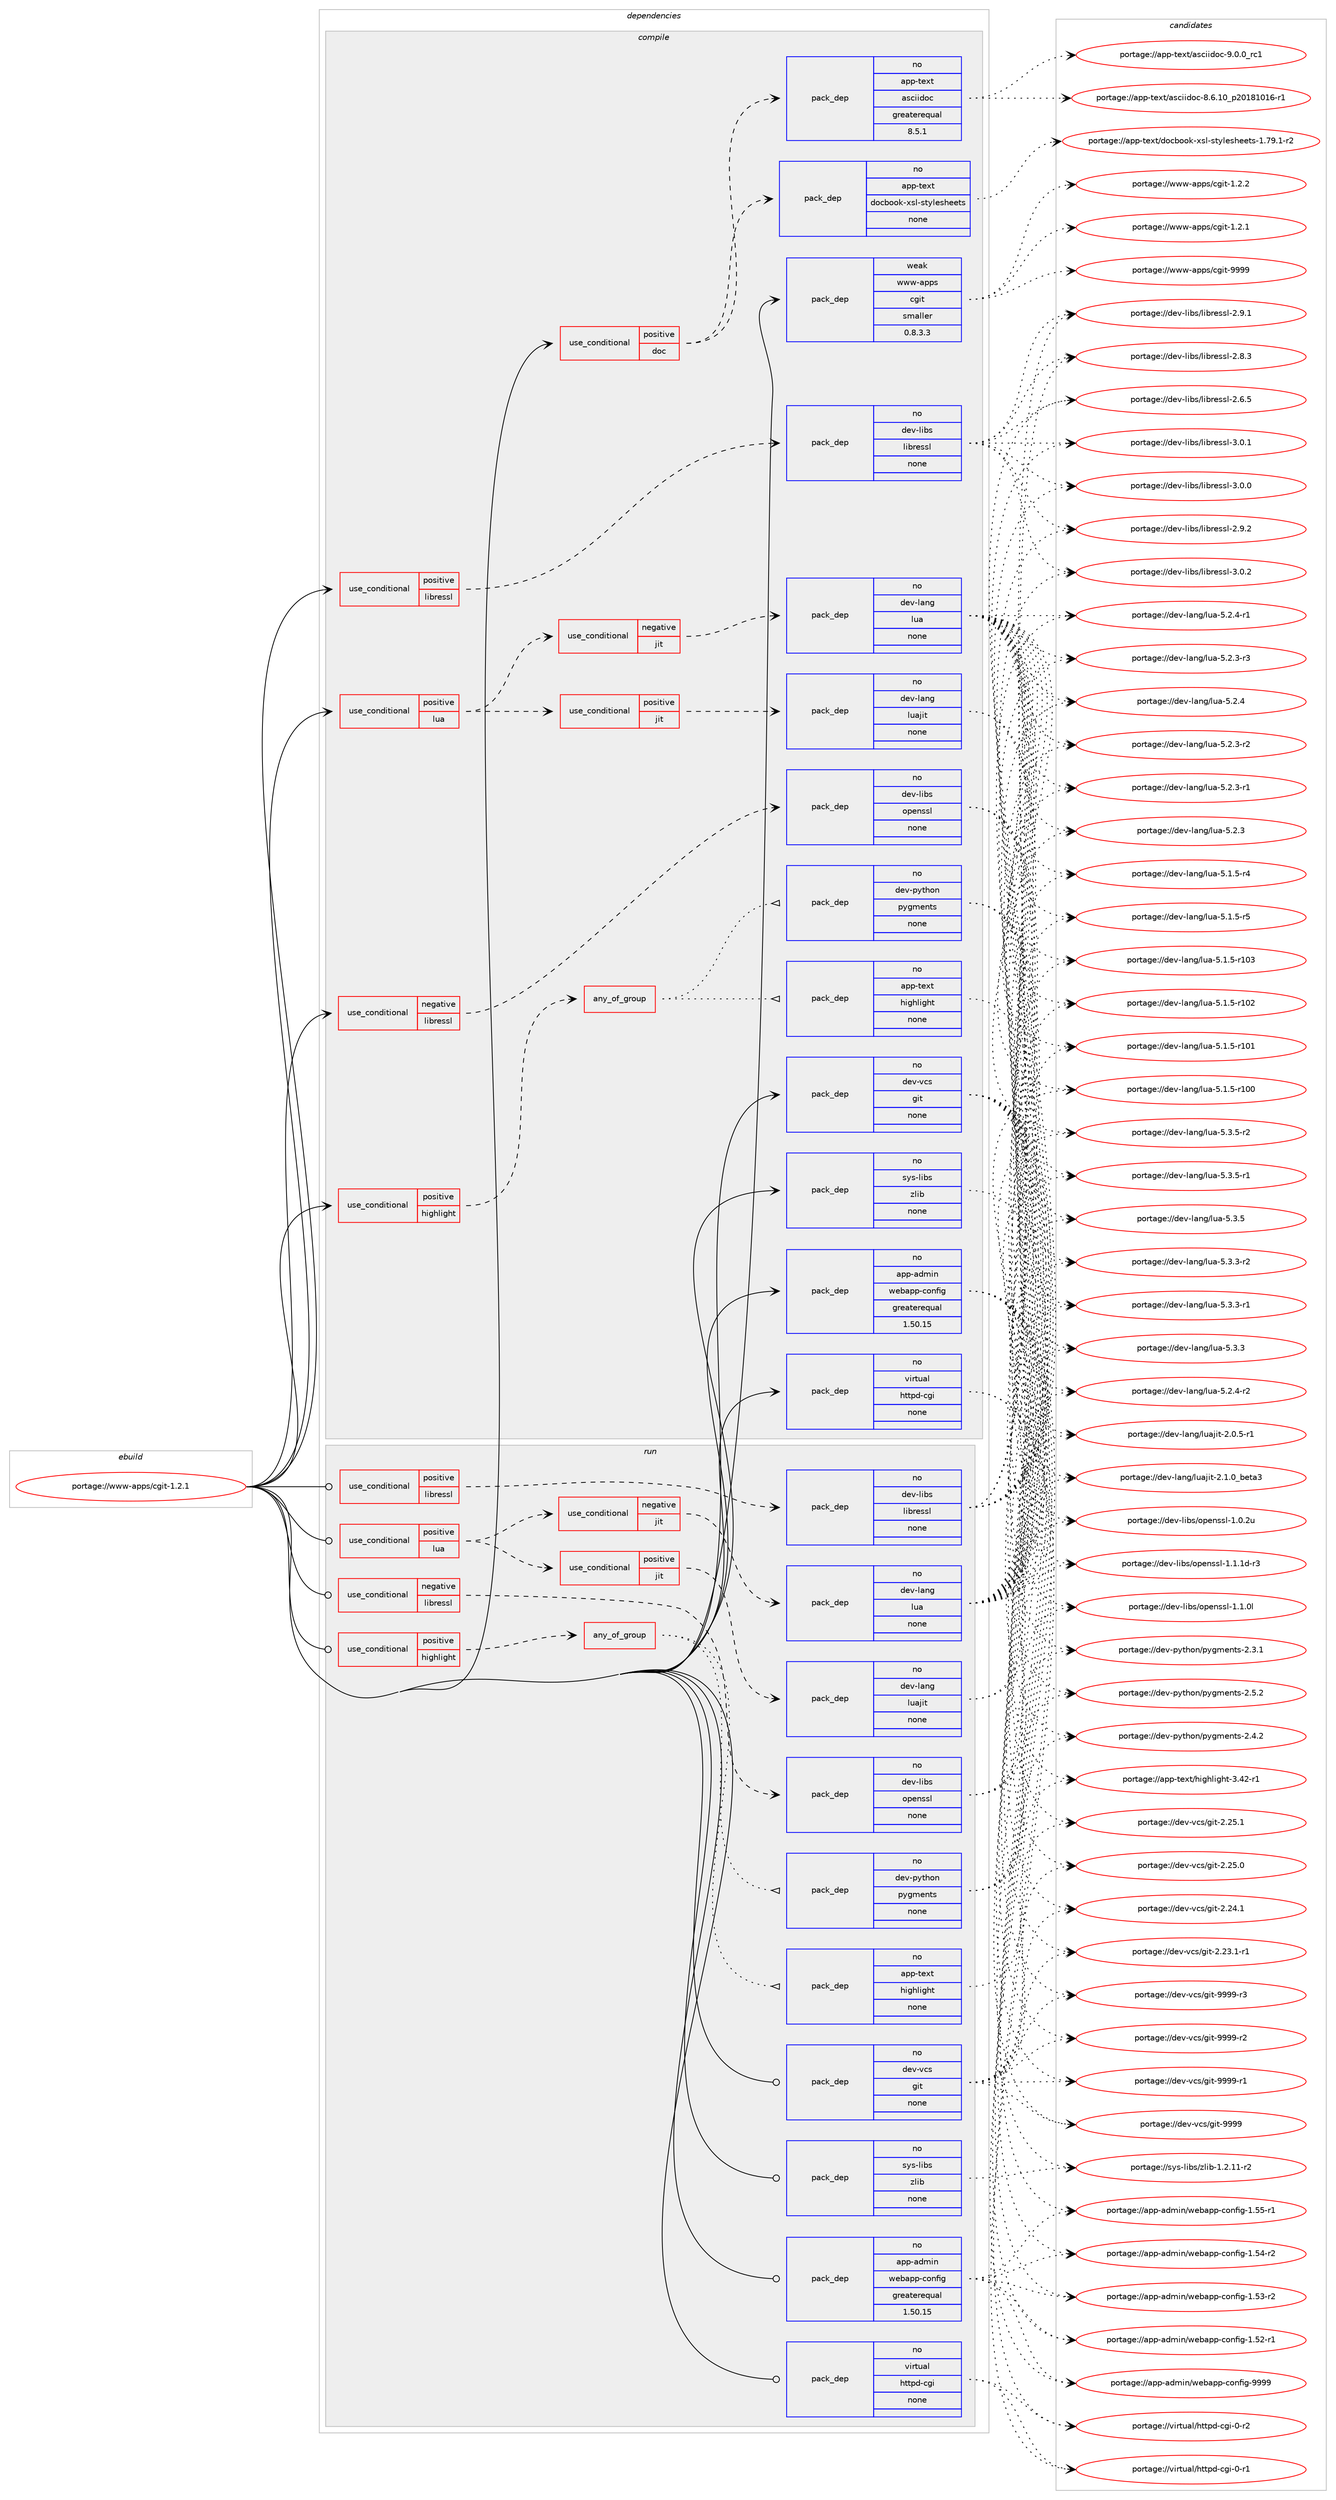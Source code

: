 digraph prolog {

# *************
# Graph options
# *************

newrank=true;
concentrate=true;
compound=true;
graph [rankdir=LR,fontname=Helvetica,fontsize=10,ranksep=1.5];#, ranksep=2.5, nodesep=0.2];
edge  [arrowhead=vee];
node  [fontname=Helvetica,fontsize=10];

# **********
# The ebuild
# **********

subgraph cluster_leftcol {
color=gray;
rank=same;
label=<<i>ebuild</i>>;
id [label="portage://www-apps/cgit-1.2.1", color=red, width=4, href="../www-apps/cgit-1.2.1.svg"];
}

# ****************
# The dependencies
# ****************

subgraph cluster_midcol {
color=gray;
label=<<i>dependencies</i>>;
subgraph cluster_compile {
fillcolor="#eeeeee";
style=filled;
label=<<i>compile</i>>;
subgraph cond4238 {
dependency25315 [label=<<TABLE BORDER="0" CELLBORDER="1" CELLSPACING="0" CELLPADDING="4"><TR><TD ROWSPAN="3" CELLPADDING="10">use_conditional</TD></TR><TR><TD>negative</TD></TR><TR><TD>libressl</TD></TR></TABLE>>, shape=none, color=red];
subgraph pack20600 {
dependency25316 [label=<<TABLE BORDER="0" CELLBORDER="1" CELLSPACING="0" CELLPADDING="4" WIDTH="220"><TR><TD ROWSPAN="6" CELLPADDING="30">pack_dep</TD></TR><TR><TD WIDTH="110">no</TD></TR><TR><TD>dev-libs</TD></TR><TR><TD>openssl</TD></TR><TR><TD>none</TD></TR><TR><TD></TD></TR></TABLE>>, shape=none, color=blue];
}
dependency25315:e -> dependency25316:w [weight=20,style="dashed",arrowhead="vee"];
}
id:e -> dependency25315:w [weight=20,style="solid",arrowhead="vee"];
subgraph cond4239 {
dependency25317 [label=<<TABLE BORDER="0" CELLBORDER="1" CELLSPACING="0" CELLPADDING="4"><TR><TD ROWSPAN="3" CELLPADDING="10">use_conditional</TD></TR><TR><TD>positive</TD></TR><TR><TD>doc</TD></TR></TABLE>>, shape=none, color=red];
subgraph pack20601 {
dependency25318 [label=<<TABLE BORDER="0" CELLBORDER="1" CELLSPACING="0" CELLPADDING="4" WIDTH="220"><TR><TD ROWSPAN="6" CELLPADDING="30">pack_dep</TD></TR><TR><TD WIDTH="110">no</TD></TR><TR><TD>app-text</TD></TR><TR><TD>docbook-xsl-stylesheets</TD></TR><TR><TD>none</TD></TR><TR><TD></TD></TR></TABLE>>, shape=none, color=blue];
}
dependency25317:e -> dependency25318:w [weight=20,style="dashed",arrowhead="vee"];
subgraph pack20602 {
dependency25319 [label=<<TABLE BORDER="0" CELLBORDER="1" CELLSPACING="0" CELLPADDING="4" WIDTH="220"><TR><TD ROWSPAN="6" CELLPADDING="30">pack_dep</TD></TR><TR><TD WIDTH="110">no</TD></TR><TR><TD>app-text</TD></TR><TR><TD>asciidoc</TD></TR><TR><TD>greaterequal</TD></TR><TR><TD>8.5.1</TD></TR></TABLE>>, shape=none, color=blue];
}
dependency25317:e -> dependency25319:w [weight=20,style="dashed",arrowhead="vee"];
}
id:e -> dependency25317:w [weight=20,style="solid",arrowhead="vee"];
subgraph cond4240 {
dependency25320 [label=<<TABLE BORDER="0" CELLBORDER="1" CELLSPACING="0" CELLPADDING="4"><TR><TD ROWSPAN="3" CELLPADDING="10">use_conditional</TD></TR><TR><TD>positive</TD></TR><TR><TD>highlight</TD></TR></TABLE>>, shape=none, color=red];
subgraph any460 {
dependency25321 [label=<<TABLE BORDER="0" CELLBORDER="1" CELLSPACING="0" CELLPADDING="4"><TR><TD CELLPADDING="10">any_of_group</TD></TR></TABLE>>, shape=none, color=red];subgraph pack20603 {
dependency25322 [label=<<TABLE BORDER="0" CELLBORDER="1" CELLSPACING="0" CELLPADDING="4" WIDTH="220"><TR><TD ROWSPAN="6" CELLPADDING="30">pack_dep</TD></TR><TR><TD WIDTH="110">no</TD></TR><TR><TD>dev-python</TD></TR><TR><TD>pygments</TD></TR><TR><TD>none</TD></TR><TR><TD></TD></TR></TABLE>>, shape=none, color=blue];
}
dependency25321:e -> dependency25322:w [weight=20,style="dotted",arrowhead="oinv"];
subgraph pack20604 {
dependency25323 [label=<<TABLE BORDER="0" CELLBORDER="1" CELLSPACING="0" CELLPADDING="4" WIDTH="220"><TR><TD ROWSPAN="6" CELLPADDING="30">pack_dep</TD></TR><TR><TD WIDTH="110">no</TD></TR><TR><TD>app-text</TD></TR><TR><TD>highlight</TD></TR><TR><TD>none</TD></TR><TR><TD></TD></TR></TABLE>>, shape=none, color=blue];
}
dependency25321:e -> dependency25323:w [weight=20,style="dotted",arrowhead="oinv"];
}
dependency25320:e -> dependency25321:w [weight=20,style="dashed",arrowhead="vee"];
}
id:e -> dependency25320:w [weight=20,style="solid",arrowhead="vee"];
subgraph cond4241 {
dependency25324 [label=<<TABLE BORDER="0" CELLBORDER="1" CELLSPACING="0" CELLPADDING="4"><TR><TD ROWSPAN="3" CELLPADDING="10">use_conditional</TD></TR><TR><TD>positive</TD></TR><TR><TD>libressl</TD></TR></TABLE>>, shape=none, color=red];
subgraph pack20605 {
dependency25325 [label=<<TABLE BORDER="0" CELLBORDER="1" CELLSPACING="0" CELLPADDING="4" WIDTH="220"><TR><TD ROWSPAN="6" CELLPADDING="30">pack_dep</TD></TR><TR><TD WIDTH="110">no</TD></TR><TR><TD>dev-libs</TD></TR><TR><TD>libressl</TD></TR><TR><TD>none</TD></TR><TR><TD></TD></TR></TABLE>>, shape=none, color=blue];
}
dependency25324:e -> dependency25325:w [weight=20,style="dashed",arrowhead="vee"];
}
id:e -> dependency25324:w [weight=20,style="solid",arrowhead="vee"];
subgraph cond4242 {
dependency25326 [label=<<TABLE BORDER="0" CELLBORDER="1" CELLSPACING="0" CELLPADDING="4"><TR><TD ROWSPAN="3" CELLPADDING="10">use_conditional</TD></TR><TR><TD>positive</TD></TR><TR><TD>lua</TD></TR></TABLE>>, shape=none, color=red];
subgraph cond4243 {
dependency25327 [label=<<TABLE BORDER="0" CELLBORDER="1" CELLSPACING="0" CELLPADDING="4"><TR><TD ROWSPAN="3" CELLPADDING="10">use_conditional</TD></TR><TR><TD>positive</TD></TR><TR><TD>jit</TD></TR></TABLE>>, shape=none, color=red];
subgraph pack20606 {
dependency25328 [label=<<TABLE BORDER="0" CELLBORDER="1" CELLSPACING="0" CELLPADDING="4" WIDTH="220"><TR><TD ROWSPAN="6" CELLPADDING="30">pack_dep</TD></TR><TR><TD WIDTH="110">no</TD></TR><TR><TD>dev-lang</TD></TR><TR><TD>luajit</TD></TR><TR><TD>none</TD></TR><TR><TD></TD></TR></TABLE>>, shape=none, color=blue];
}
dependency25327:e -> dependency25328:w [weight=20,style="dashed",arrowhead="vee"];
}
dependency25326:e -> dependency25327:w [weight=20,style="dashed",arrowhead="vee"];
subgraph cond4244 {
dependency25329 [label=<<TABLE BORDER="0" CELLBORDER="1" CELLSPACING="0" CELLPADDING="4"><TR><TD ROWSPAN="3" CELLPADDING="10">use_conditional</TD></TR><TR><TD>negative</TD></TR><TR><TD>jit</TD></TR></TABLE>>, shape=none, color=red];
subgraph pack20607 {
dependency25330 [label=<<TABLE BORDER="0" CELLBORDER="1" CELLSPACING="0" CELLPADDING="4" WIDTH="220"><TR><TD ROWSPAN="6" CELLPADDING="30">pack_dep</TD></TR><TR><TD WIDTH="110">no</TD></TR><TR><TD>dev-lang</TD></TR><TR><TD>lua</TD></TR><TR><TD>none</TD></TR><TR><TD></TD></TR></TABLE>>, shape=none, color=blue];
}
dependency25329:e -> dependency25330:w [weight=20,style="dashed",arrowhead="vee"];
}
dependency25326:e -> dependency25329:w [weight=20,style="dashed",arrowhead="vee"];
}
id:e -> dependency25326:w [weight=20,style="solid",arrowhead="vee"];
subgraph pack20608 {
dependency25331 [label=<<TABLE BORDER="0" CELLBORDER="1" CELLSPACING="0" CELLPADDING="4" WIDTH="220"><TR><TD ROWSPAN="6" CELLPADDING="30">pack_dep</TD></TR><TR><TD WIDTH="110">no</TD></TR><TR><TD>app-admin</TD></TR><TR><TD>webapp-config</TD></TR><TR><TD>greaterequal</TD></TR><TR><TD>1.50.15</TD></TR></TABLE>>, shape=none, color=blue];
}
id:e -> dependency25331:w [weight=20,style="solid",arrowhead="vee"];
subgraph pack20609 {
dependency25332 [label=<<TABLE BORDER="0" CELLBORDER="1" CELLSPACING="0" CELLPADDING="4" WIDTH="220"><TR><TD ROWSPAN="6" CELLPADDING="30">pack_dep</TD></TR><TR><TD WIDTH="110">no</TD></TR><TR><TD>dev-vcs</TD></TR><TR><TD>git</TD></TR><TR><TD>none</TD></TR><TR><TD></TD></TR></TABLE>>, shape=none, color=blue];
}
id:e -> dependency25332:w [weight=20,style="solid",arrowhead="vee"];
subgraph pack20610 {
dependency25333 [label=<<TABLE BORDER="0" CELLBORDER="1" CELLSPACING="0" CELLPADDING="4" WIDTH="220"><TR><TD ROWSPAN="6" CELLPADDING="30">pack_dep</TD></TR><TR><TD WIDTH="110">no</TD></TR><TR><TD>sys-libs</TD></TR><TR><TD>zlib</TD></TR><TR><TD>none</TD></TR><TR><TD></TD></TR></TABLE>>, shape=none, color=blue];
}
id:e -> dependency25333:w [weight=20,style="solid",arrowhead="vee"];
subgraph pack20611 {
dependency25334 [label=<<TABLE BORDER="0" CELLBORDER="1" CELLSPACING="0" CELLPADDING="4" WIDTH="220"><TR><TD ROWSPAN="6" CELLPADDING="30">pack_dep</TD></TR><TR><TD WIDTH="110">no</TD></TR><TR><TD>virtual</TD></TR><TR><TD>httpd-cgi</TD></TR><TR><TD>none</TD></TR><TR><TD></TD></TR></TABLE>>, shape=none, color=blue];
}
id:e -> dependency25334:w [weight=20,style="solid",arrowhead="vee"];
subgraph pack20612 {
dependency25335 [label=<<TABLE BORDER="0" CELLBORDER="1" CELLSPACING="0" CELLPADDING="4" WIDTH="220"><TR><TD ROWSPAN="6" CELLPADDING="30">pack_dep</TD></TR><TR><TD WIDTH="110">weak</TD></TR><TR><TD>www-apps</TD></TR><TR><TD>cgit</TD></TR><TR><TD>smaller</TD></TR><TR><TD>0.8.3.3</TD></TR></TABLE>>, shape=none, color=blue];
}
id:e -> dependency25335:w [weight=20,style="solid",arrowhead="vee"];
}
subgraph cluster_compileandrun {
fillcolor="#eeeeee";
style=filled;
label=<<i>compile and run</i>>;
}
subgraph cluster_run {
fillcolor="#eeeeee";
style=filled;
label=<<i>run</i>>;
subgraph cond4245 {
dependency25336 [label=<<TABLE BORDER="0" CELLBORDER="1" CELLSPACING="0" CELLPADDING="4"><TR><TD ROWSPAN="3" CELLPADDING="10">use_conditional</TD></TR><TR><TD>negative</TD></TR><TR><TD>libressl</TD></TR></TABLE>>, shape=none, color=red];
subgraph pack20613 {
dependency25337 [label=<<TABLE BORDER="0" CELLBORDER="1" CELLSPACING="0" CELLPADDING="4" WIDTH="220"><TR><TD ROWSPAN="6" CELLPADDING="30">pack_dep</TD></TR><TR><TD WIDTH="110">no</TD></TR><TR><TD>dev-libs</TD></TR><TR><TD>openssl</TD></TR><TR><TD>none</TD></TR><TR><TD></TD></TR></TABLE>>, shape=none, color=blue];
}
dependency25336:e -> dependency25337:w [weight=20,style="dashed",arrowhead="vee"];
}
id:e -> dependency25336:w [weight=20,style="solid",arrowhead="odot"];
subgraph cond4246 {
dependency25338 [label=<<TABLE BORDER="0" CELLBORDER="1" CELLSPACING="0" CELLPADDING="4"><TR><TD ROWSPAN="3" CELLPADDING="10">use_conditional</TD></TR><TR><TD>positive</TD></TR><TR><TD>highlight</TD></TR></TABLE>>, shape=none, color=red];
subgraph any461 {
dependency25339 [label=<<TABLE BORDER="0" CELLBORDER="1" CELLSPACING="0" CELLPADDING="4"><TR><TD CELLPADDING="10">any_of_group</TD></TR></TABLE>>, shape=none, color=red];subgraph pack20614 {
dependency25340 [label=<<TABLE BORDER="0" CELLBORDER="1" CELLSPACING="0" CELLPADDING="4" WIDTH="220"><TR><TD ROWSPAN="6" CELLPADDING="30">pack_dep</TD></TR><TR><TD WIDTH="110">no</TD></TR><TR><TD>dev-python</TD></TR><TR><TD>pygments</TD></TR><TR><TD>none</TD></TR><TR><TD></TD></TR></TABLE>>, shape=none, color=blue];
}
dependency25339:e -> dependency25340:w [weight=20,style="dotted",arrowhead="oinv"];
subgraph pack20615 {
dependency25341 [label=<<TABLE BORDER="0" CELLBORDER="1" CELLSPACING="0" CELLPADDING="4" WIDTH="220"><TR><TD ROWSPAN="6" CELLPADDING="30">pack_dep</TD></TR><TR><TD WIDTH="110">no</TD></TR><TR><TD>app-text</TD></TR><TR><TD>highlight</TD></TR><TR><TD>none</TD></TR><TR><TD></TD></TR></TABLE>>, shape=none, color=blue];
}
dependency25339:e -> dependency25341:w [weight=20,style="dotted",arrowhead="oinv"];
}
dependency25338:e -> dependency25339:w [weight=20,style="dashed",arrowhead="vee"];
}
id:e -> dependency25338:w [weight=20,style="solid",arrowhead="odot"];
subgraph cond4247 {
dependency25342 [label=<<TABLE BORDER="0" CELLBORDER="1" CELLSPACING="0" CELLPADDING="4"><TR><TD ROWSPAN="3" CELLPADDING="10">use_conditional</TD></TR><TR><TD>positive</TD></TR><TR><TD>libressl</TD></TR></TABLE>>, shape=none, color=red];
subgraph pack20616 {
dependency25343 [label=<<TABLE BORDER="0" CELLBORDER="1" CELLSPACING="0" CELLPADDING="4" WIDTH="220"><TR><TD ROWSPAN="6" CELLPADDING="30">pack_dep</TD></TR><TR><TD WIDTH="110">no</TD></TR><TR><TD>dev-libs</TD></TR><TR><TD>libressl</TD></TR><TR><TD>none</TD></TR><TR><TD></TD></TR></TABLE>>, shape=none, color=blue];
}
dependency25342:e -> dependency25343:w [weight=20,style="dashed",arrowhead="vee"];
}
id:e -> dependency25342:w [weight=20,style="solid",arrowhead="odot"];
subgraph cond4248 {
dependency25344 [label=<<TABLE BORDER="0" CELLBORDER="1" CELLSPACING="0" CELLPADDING="4"><TR><TD ROWSPAN="3" CELLPADDING="10">use_conditional</TD></TR><TR><TD>positive</TD></TR><TR><TD>lua</TD></TR></TABLE>>, shape=none, color=red];
subgraph cond4249 {
dependency25345 [label=<<TABLE BORDER="0" CELLBORDER="1" CELLSPACING="0" CELLPADDING="4"><TR><TD ROWSPAN="3" CELLPADDING="10">use_conditional</TD></TR><TR><TD>positive</TD></TR><TR><TD>jit</TD></TR></TABLE>>, shape=none, color=red];
subgraph pack20617 {
dependency25346 [label=<<TABLE BORDER="0" CELLBORDER="1" CELLSPACING="0" CELLPADDING="4" WIDTH="220"><TR><TD ROWSPAN="6" CELLPADDING="30">pack_dep</TD></TR><TR><TD WIDTH="110">no</TD></TR><TR><TD>dev-lang</TD></TR><TR><TD>luajit</TD></TR><TR><TD>none</TD></TR><TR><TD></TD></TR></TABLE>>, shape=none, color=blue];
}
dependency25345:e -> dependency25346:w [weight=20,style="dashed",arrowhead="vee"];
}
dependency25344:e -> dependency25345:w [weight=20,style="dashed",arrowhead="vee"];
subgraph cond4250 {
dependency25347 [label=<<TABLE BORDER="0" CELLBORDER="1" CELLSPACING="0" CELLPADDING="4"><TR><TD ROWSPAN="3" CELLPADDING="10">use_conditional</TD></TR><TR><TD>negative</TD></TR><TR><TD>jit</TD></TR></TABLE>>, shape=none, color=red];
subgraph pack20618 {
dependency25348 [label=<<TABLE BORDER="0" CELLBORDER="1" CELLSPACING="0" CELLPADDING="4" WIDTH="220"><TR><TD ROWSPAN="6" CELLPADDING="30">pack_dep</TD></TR><TR><TD WIDTH="110">no</TD></TR><TR><TD>dev-lang</TD></TR><TR><TD>lua</TD></TR><TR><TD>none</TD></TR><TR><TD></TD></TR></TABLE>>, shape=none, color=blue];
}
dependency25347:e -> dependency25348:w [weight=20,style="dashed",arrowhead="vee"];
}
dependency25344:e -> dependency25347:w [weight=20,style="dashed",arrowhead="vee"];
}
id:e -> dependency25344:w [weight=20,style="solid",arrowhead="odot"];
subgraph pack20619 {
dependency25349 [label=<<TABLE BORDER="0" CELLBORDER="1" CELLSPACING="0" CELLPADDING="4" WIDTH="220"><TR><TD ROWSPAN="6" CELLPADDING="30">pack_dep</TD></TR><TR><TD WIDTH="110">no</TD></TR><TR><TD>app-admin</TD></TR><TR><TD>webapp-config</TD></TR><TR><TD>greaterequal</TD></TR><TR><TD>1.50.15</TD></TR></TABLE>>, shape=none, color=blue];
}
id:e -> dependency25349:w [weight=20,style="solid",arrowhead="odot"];
subgraph pack20620 {
dependency25350 [label=<<TABLE BORDER="0" CELLBORDER="1" CELLSPACING="0" CELLPADDING="4" WIDTH="220"><TR><TD ROWSPAN="6" CELLPADDING="30">pack_dep</TD></TR><TR><TD WIDTH="110">no</TD></TR><TR><TD>dev-vcs</TD></TR><TR><TD>git</TD></TR><TR><TD>none</TD></TR><TR><TD></TD></TR></TABLE>>, shape=none, color=blue];
}
id:e -> dependency25350:w [weight=20,style="solid",arrowhead="odot"];
subgraph pack20621 {
dependency25351 [label=<<TABLE BORDER="0" CELLBORDER="1" CELLSPACING="0" CELLPADDING="4" WIDTH="220"><TR><TD ROWSPAN="6" CELLPADDING="30">pack_dep</TD></TR><TR><TD WIDTH="110">no</TD></TR><TR><TD>sys-libs</TD></TR><TR><TD>zlib</TD></TR><TR><TD>none</TD></TR><TR><TD></TD></TR></TABLE>>, shape=none, color=blue];
}
id:e -> dependency25351:w [weight=20,style="solid",arrowhead="odot"];
subgraph pack20622 {
dependency25352 [label=<<TABLE BORDER="0" CELLBORDER="1" CELLSPACING="0" CELLPADDING="4" WIDTH="220"><TR><TD ROWSPAN="6" CELLPADDING="30">pack_dep</TD></TR><TR><TD WIDTH="110">no</TD></TR><TR><TD>virtual</TD></TR><TR><TD>httpd-cgi</TD></TR><TR><TD>none</TD></TR><TR><TD></TD></TR></TABLE>>, shape=none, color=blue];
}
id:e -> dependency25352:w [weight=20,style="solid",arrowhead="odot"];
}
}

# **************
# The candidates
# **************

subgraph cluster_choices {
rank=same;
color=gray;
label=<<i>candidates</i>>;

subgraph choice20600 {
color=black;
nodesep=1;
choice1001011184510810598115471111121011101151151084549464946491004511451 [label="portage://dev-libs/openssl-1.1.1d-r3", color=red, width=4,href="../dev-libs/openssl-1.1.1d-r3.svg"];
choice100101118451081059811547111112101110115115108454946494648108 [label="portage://dev-libs/openssl-1.1.0l", color=red, width=4,href="../dev-libs/openssl-1.1.0l.svg"];
choice100101118451081059811547111112101110115115108454946484650117 [label="portage://dev-libs/openssl-1.0.2u", color=red, width=4,href="../dev-libs/openssl-1.0.2u.svg"];
dependency25316:e -> choice1001011184510810598115471111121011101151151084549464946491004511451:w [style=dotted,weight="100"];
dependency25316:e -> choice100101118451081059811547111112101110115115108454946494648108:w [style=dotted,weight="100"];
dependency25316:e -> choice100101118451081059811547111112101110115115108454946484650117:w [style=dotted,weight="100"];
}
subgraph choice20601 {
color=black;
nodesep=1;
choice97112112451161011201164710011199981111111074512011510845115116121108101115104101101116115454946555746494511450 [label="portage://app-text/docbook-xsl-stylesheets-1.79.1-r2", color=red, width=4,href="../app-text/docbook-xsl-stylesheets-1.79.1-r2.svg"];
dependency25318:e -> choice97112112451161011201164710011199981111111074512011510845115116121108101115104101101116115454946555746494511450:w [style=dotted,weight="100"];
}
subgraph choice20602 {
color=black;
nodesep=1;
choice971121124511610112011647971159910510510011199455746484648951149949 [label="portage://app-text/asciidoc-9.0.0_rc1", color=red, width=4,href="../app-text/asciidoc-9.0.0_rc1.svg"];
choice971121124511610112011647971159910510510011199455646544649489511250484956494849544511449 [label="portage://app-text/asciidoc-8.6.10_p20181016-r1", color=red, width=4,href="../app-text/asciidoc-8.6.10_p20181016-r1.svg"];
dependency25319:e -> choice971121124511610112011647971159910510510011199455746484648951149949:w [style=dotted,weight="100"];
dependency25319:e -> choice971121124511610112011647971159910510510011199455646544649489511250484956494849544511449:w [style=dotted,weight="100"];
}
subgraph choice20603 {
color=black;
nodesep=1;
choice1001011184511212111610411111047112121103109101110116115455046534650 [label="portage://dev-python/pygments-2.5.2", color=red, width=4,href="../dev-python/pygments-2.5.2.svg"];
choice1001011184511212111610411111047112121103109101110116115455046524650 [label="portage://dev-python/pygments-2.4.2", color=red, width=4,href="../dev-python/pygments-2.4.2.svg"];
choice1001011184511212111610411111047112121103109101110116115455046514649 [label="portage://dev-python/pygments-2.3.1", color=red, width=4,href="../dev-python/pygments-2.3.1.svg"];
dependency25322:e -> choice1001011184511212111610411111047112121103109101110116115455046534650:w [style=dotted,weight="100"];
dependency25322:e -> choice1001011184511212111610411111047112121103109101110116115455046524650:w [style=dotted,weight="100"];
dependency25322:e -> choice1001011184511212111610411111047112121103109101110116115455046514649:w [style=dotted,weight="100"];
}
subgraph choice20604 {
color=black;
nodesep=1;
choice97112112451161011201164710410510310410810510310411645514652504511449 [label="portage://app-text/highlight-3.42-r1", color=red, width=4,href="../app-text/highlight-3.42-r1.svg"];
dependency25323:e -> choice97112112451161011201164710410510310410810510310411645514652504511449:w [style=dotted,weight="100"];
}
subgraph choice20605 {
color=black;
nodesep=1;
choice10010111845108105981154710810598114101115115108455146484650 [label="portage://dev-libs/libressl-3.0.2", color=red, width=4,href="../dev-libs/libressl-3.0.2.svg"];
choice10010111845108105981154710810598114101115115108455146484649 [label="portage://dev-libs/libressl-3.0.1", color=red, width=4,href="../dev-libs/libressl-3.0.1.svg"];
choice10010111845108105981154710810598114101115115108455146484648 [label="portage://dev-libs/libressl-3.0.0", color=red, width=4,href="../dev-libs/libressl-3.0.0.svg"];
choice10010111845108105981154710810598114101115115108455046574650 [label="portage://dev-libs/libressl-2.9.2", color=red, width=4,href="../dev-libs/libressl-2.9.2.svg"];
choice10010111845108105981154710810598114101115115108455046574649 [label="portage://dev-libs/libressl-2.9.1", color=red, width=4,href="../dev-libs/libressl-2.9.1.svg"];
choice10010111845108105981154710810598114101115115108455046564651 [label="portage://dev-libs/libressl-2.8.3", color=red, width=4,href="../dev-libs/libressl-2.8.3.svg"];
choice10010111845108105981154710810598114101115115108455046544653 [label="portage://dev-libs/libressl-2.6.5", color=red, width=4,href="../dev-libs/libressl-2.6.5.svg"];
dependency25325:e -> choice10010111845108105981154710810598114101115115108455146484650:w [style=dotted,weight="100"];
dependency25325:e -> choice10010111845108105981154710810598114101115115108455146484649:w [style=dotted,weight="100"];
dependency25325:e -> choice10010111845108105981154710810598114101115115108455146484648:w [style=dotted,weight="100"];
dependency25325:e -> choice10010111845108105981154710810598114101115115108455046574650:w [style=dotted,weight="100"];
dependency25325:e -> choice10010111845108105981154710810598114101115115108455046574649:w [style=dotted,weight="100"];
dependency25325:e -> choice10010111845108105981154710810598114101115115108455046564651:w [style=dotted,weight="100"];
dependency25325:e -> choice10010111845108105981154710810598114101115115108455046544653:w [style=dotted,weight="100"];
}
subgraph choice20606 {
color=black;
nodesep=1;
choice1001011184510897110103471081179710610511645504649464895981011169751 [label="portage://dev-lang/luajit-2.1.0_beta3", color=red, width=4,href="../dev-lang/luajit-2.1.0_beta3.svg"];
choice100101118451089711010347108117971061051164550464846534511449 [label="portage://dev-lang/luajit-2.0.5-r1", color=red, width=4,href="../dev-lang/luajit-2.0.5-r1.svg"];
dependency25328:e -> choice1001011184510897110103471081179710610511645504649464895981011169751:w [style=dotted,weight="100"];
dependency25328:e -> choice100101118451089711010347108117971061051164550464846534511449:w [style=dotted,weight="100"];
}
subgraph choice20607 {
color=black;
nodesep=1;
choice100101118451089711010347108117974553465146534511450 [label="portage://dev-lang/lua-5.3.5-r2", color=red, width=4,href="../dev-lang/lua-5.3.5-r2.svg"];
choice100101118451089711010347108117974553465146534511449 [label="portage://dev-lang/lua-5.3.5-r1", color=red, width=4,href="../dev-lang/lua-5.3.5-r1.svg"];
choice10010111845108971101034710811797455346514653 [label="portage://dev-lang/lua-5.3.5", color=red, width=4,href="../dev-lang/lua-5.3.5.svg"];
choice100101118451089711010347108117974553465146514511450 [label="portage://dev-lang/lua-5.3.3-r2", color=red, width=4,href="../dev-lang/lua-5.3.3-r2.svg"];
choice100101118451089711010347108117974553465146514511449 [label="portage://dev-lang/lua-5.3.3-r1", color=red, width=4,href="../dev-lang/lua-5.3.3-r1.svg"];
choice10010111845108971101034710811797455346514651 [label="portage://dev-lang/lua-5.3.3", color=red, width=4,href="../dev-lang/lua-5.3.3.svg"];
choice100101118451089711010347108117974553465046524511450 [label="portage://dev-lang/lua-5.2.4-r2", color=red, width=4,href="../dev-lang/lua-5.2.4-r2.svg"];
choice100101118451089711010347108117974553465046524511449 [label="portage://dev-lang/lua-5.2.4-r1", color=red, width=4,href="../dev-lang/lua-5.2.4-r1.svg"];
choice10010111845108971101034710811797455346504652 [label="portage://dev-lang/lua-5.2.4", color=red, width=4,href="../dev-lang/lua-5.2.4.svg"];
choice100101118451089711010347108117974553465046514511451 [label="portage://dev-lang/lua-5.2.3-r3", color=red, width=4,href="../dev-lang/lua-5.2.3-r3.svg"];
choice100101118451089711010347108117974553465046514511450 [label="portage://dev-lang/lua-5.2.3-r2", color=red, width=4,href="../dev-lang/lua-5.2.3-r2.svg"];
choice100101118451089711010347108117974553465046514511449 [label="portage://dev-lang/lua-5.2.3-r1", color=red, width=4,href="../dev-lang/lua-5.2.3-r1.svg"];
choice10010111845108971101034710811797455346504651 [label="portage://dev-lang/lua-5.2.3", color=red, width=4,href="../dev-lang/lua-5.2.3.svg"];
choice100101118451089711010347108117974553464946534511453 [label="portage://dev-lang/lua-5.1.5-r5", color=red, width=4,href="../dev-lang/lua-5.1.5-r5.svg"];
choice100101118451089711010347108117974553464946534511452 [label="portage://dev-lang/lua-5.1.5-r4", color=red, width=4,href="../dev-lang/lua-5.1.5-r4.svg"];
choice1001011184510897110103471081179745534649465345114494851 [label="portage://dev-lang/lua-5.1.5-r103", color=red, width=4,href="../dev-lang/lua-5.1.5-r103.svg"];
choice1001011184510897110103471081179745534649465345114494850 [label="portage://dev-lang/lua-5.1.5-r102", color=red, width=4,href="../dev-lang/lua-5.1.5-r102.svg"];
choice1001011184510897110103471081179745534649465345114494849 [label="portage://dev-lang/lua-5.1.5-r101", color=red, width=4,href="../dev-lang/lua-5.1.5-r101.svg"];
choice1001011184510897110103471081179745534649465345114494848 [label="portage://dev-lang/lua-5.1.5-r100", color=red, width=4,href="../dev-lang/lua-5.1.5-r100.svg"];
dependency25330:e -> choice100101118451089711010347108117974553465146534511450:w [style=dotted,weight="100"];
dependency25330:e -> choice100101118451089711010347108117974553465146534511449:w [style=dotted,weight="100"];
dependency25330:e -> choice10010111845108971101034710811797455346514653:w [style=dotted,weight="100"];
dependency25330:e -> choice100101118451089711010347108117974553465146514511450:w [style=dotted,weight="100"];
dependency25330:e -> choice100101118451089711010347108117974553465146514511449:w [style=dotted,weight="100"];
dependency25330:e -> choice10010111845108971101034710811797455346514651:w [style=dotted,weight="100"];
dependency25330:e -> choice100101118451089711010347108117974553465046524511450:w [style=dotted,weight="100"];
dependency25330:e -> choice100101118451089711010347108117974553465046524511449:w [style=dotted,weight="100"];
dependency25330:e -> choice10010111845108971101034710811797455346504652:w [style=dotted,weight="100"];
dependency25330:e -> choice100101118451089711010347108117974553465046514511451:w [style=dotted,weight="100"];
dependency25330:e -> choice100101118451089711010347108117974553465046514511450:w [style=dotted,weight="100"];
dependency25330:e -> choice100101118451089711010347108117974553465046514511449:w [style=dotted,weight="100"];
dependency25330:e -> choice10010111845108971101034710811797455346504651:w [style=dotted,weight="100"];
dependency25330:e -> choice100101118451089711010347108117974553464946534511453:w [style=dotted,weight="100"];
dependency25330:e -> choice100101118451089711010347108117974553464946534511452:w [style=dotted,weight="100"];
dependency25330:e -> choice1001011184510897110103471081179745534649465345114494851:w [style=dotted,weight="100"];
dependency25330:e -> choice1001011184510897110103471081179745534649465345114494850:w [style=dotted,weight="100"];
dependency25330:e -> choice1001011184510897110103471081179745534649465345114494849:w [style=dotted,weight="100"];
dependency25330:e -> choice1001011184510897110103471081179745534649465345114494848:w [style=dotted,weight="100"];
}
subgraph choice20608 {
color=black;
nodesep=1;
choice97112112459710010910511047119101989711211245991111101021051034557575757 [label="portage://app-admin/webapp-config-9999", color=red, width=4,href="../app-admin/webapp-config-9999.svg"];
choice971121124597100109105110471191019897112112459911111010210510345494653534511449 [label="portage://app-admin/webapp-config-1.55-r1", color=red, width=4,href="../app-admin/webapp-config-1.55-r1.svg"];
choice971121124597100109105110471191019897112112459911111010210510345494653524511450 [label="portage://app-admin/webapp-config-1.54-r2", color=red, width=4,href="../app-admin/webapp-config-1.54-r2.svg"];
choice971121124597100109105110471191019897112112459911111010210510345494653514511450 [label="portage://app-admin/webapp-config-1.53-r2", color=red, width=4,href="../app-admin/webapp-config-1.53-r2.svg"];
choice971121124597100109105110471191019897112112459911111010210510345494653504511449 [label="portage://app-admin/webapp-config-1.52-r1", color=red, width=4,href="../app-admin/webapp-config-1.52-r1.svg"];
dependency25331:e -> choice97112112459710010910511047119101989711211245991111101021051034557575757:w [style=dotted,weight="100"];
dependency25331:e -> choice971121124597100109105110471191019897112112459911111010210510345494653534511449:w [style=dotted,weight="100"];
dependency25331:e -> choice971121124597100109105110471191019897112112459911111010210510345494653524511450:w [style=dotted,weight="100"];
dependency25331:e -> choice971121124597100109105110471191019897112112459911111010210510345494653514511450:w [style=dotted,weight="100"];
dependency25331:e -> choice971121124597100109105110471191019897112112459911111010210510345494653504511449:w [style=dotted,weight="100"];
}
subgraph choice20609 {
color=black;
nodesep=1;
choice10010111845118991154710310511645575757574511451 [label="portage://dev-vcs/git-9999-r3", color=red, width=4,href="../dev-vcs/git-9999-r3.svg"];
choice10010111845118991154710310511645575757574511450 [label="portage://dev-vcs/git-9999-r2", color=red, width=4,href="../dev-vcs/git-9999-r2.svg"];
choice10010111845118991154710310511645575757574511449 [label="portage://dev-vcs/git-9999-r1", color=red, width=4,href="../dev-vcs/git-9999-r1.svg"];
choice1001011184511899115471031051164557575757 [label="portage://dev-vcs/git-9999", color=red, width=4,href="../dev-vcs/git-9999.svg"];
choice10010111845118991154710310511645504650534649 [label="portage://dev-vcs/git-2.25.1", color=red, width=4,href="../dev-vcs/git-2.25.1.svg"];
choice10010111845118991154710310511645504650534648 [label="portage://dev-vcs/git-2.25.0", color=red, width=4,href="../dev-vcs/git-2.25.0.svg"];
choice10010111845118991154710310511645504650524649 [label="portage://dev-vcs/git-2.24.1", color=red, width=4,href="../dev-vcs/git-2.24.1.svg"];
choice100101118451189911547103105116455046505146494511449 [label="portage://dev-vcs/git-2.23.1-r1", color=red, width=4,href="../dev-vcs/git-2.23.1-r1.svg"];
dependency25332:e -> choice10010111845118991154710310511645575757574511451:w [style=dotted,weight="100"];
dependency25332:e -> choice10010111845118991154710310511645575757574511450:w [style=dotted,weight="100"];
dependency25332:e -> choice10010111845118991154710310511645575757574511449:w [style=dotted,weight="100"];
dependency25332:e -> choice1001011184511899115471031051164557575757:w [style=dotted,weight="100"];
dependency25332:e -> choice10010111845118991154710310511645504650534649:w [style=dotted,weight="100"];
dependency25332:e -> choice10010111845118991154710310511645504650534648:w [style=dotted,weight="100"];
dependency25332:e -> choice10010111845118991154710310511645504650524649:w [style=dotted,weight="100"];
dependency25332:e -> choice100101118451189911547103105116455046505146494511449:w [style=dotted,weight="100"];
}
subgraph choice20610 {
color=black;
nodesep=1;
choice11512111545108105981154712210810598454946504649494511450 [label="portage://sys-libs/zlib-1.2.11-r2", color=red, width=4,href="../sys-libs/zlib-1.2.11-r2.svg"];
dependency25333:e -> choice11512111545108105981154712210810598454946504649494511450:w [style=dotted,weight="100"];
}
subgraph choice20611 {
color=black;
nodesep=1;
choice1181051141161179710847104116116112100459910310545484511450 [label="portage://virtual/httpd-cgi-0-r2", color=red, width=4,href="../virtual/httpd-cgi-0-r2.svg"];
choice1181051141161179710847104116116112100459910310545484511449 [label="portage://virtual/httpd-cgi-0-r1", color=red, width=4,href="../virtual/httpd-cgi-0-r1.svg"];
dependency25334:e -> choice1181051141161179710847104116116112100459910310545484511450:w [style=dotted,weight="100"];
dependency25334:e -> choice1181051141161179710847104116116112100459910310545484511449:w [style=dotted,weight="100"];
}
subgraph choice20612 {
color=black;
nodesep=1;
choice119119119459711211211547991031051164557575757 [label="portage://www-apps/cgit-9999", color=red, width=4,href="../www-apps/cgit-9999.svg"];
choice11911911945971121121154799103105116454946504650 [label="portage://www-apps/cgit-1.2.2", color=red, width=4,href="../www-apps/cgit-1.2.2.svg"];
choice11911911945971121121154799103105116454946504649 [label="portage://www-apps/cgit-1.2.1", color=red, width=4,href="../www-apps/cgit-1.2.1.svg"];
dependency25335:e -> choice119119119459711211211547991031051164557575757:w [style=dotted,weight="100"];
dependency25335:e -> choice11911911945971121121154799103105116454946504650:w [style=dotted,weight="100"];
dependency25335:e -> choice11911911945971121121154799103105116454946504649:w [style=dotted,weight="100"];
}
subgraph choice20613 {
color=black;
nodesep=1;
choice1001011184510810598115471111121011101151151084549464946491004511451 [label="portage://dev-libs/openssl-1.1.1d-r3", color=red, width=4,href="../dev-libs/openssl-1.1.1d-r3.svg"];
choice100101118451081059811547111112101110115115108454946494648108 [label="portage://dev-libs/openssl-1.1.0l", color=red, width=4,href="../dev-libs/openssl-1.1.0l.svg"];
choice100101118451081059811547111112101110115115108454946484650117 [label="portage://dev-libs/openssl-1.0.2u", color=red, width=4,href="../dev-libs/openssl-1.0.2u.svg"];
dependency25337:e -> choice1001011184510810598115471111121011101151151084549464946491004511451:w [style=dotted,weight="100"];
dependency25337:e -> choice100101118451081059811547111112101110115115108454946494648108:w [style=dotted,weight="100"];
dependency25337:e -> choice100101118451081059811547111112101110115115108454946484650117:w [style=dotted,weight="100"];
}
subgraph choice20614 {
color=black;
nodesep=1;
choice1001011184511212111610411111047112121103109101110116115455046534650 [label="portage://dev-python/pygments-2.5.2", color=red, width=4,href="../dev-python/pygments-2.5.2.svg"];
choice1001011184511212111610411111047112121103109101110116115455046524650 [label="portage://dev-python/pygments-2.4.2", color=red, width=4,href="../dev-python/pygments-2.4.2.svg"];
choice1001011184511212111610411111047112121103109101110116115455046514649 [label="portage://dev-python/pygments-2.3.1", color=red, width=4,href="../dev-python/pygments-2.3.1.svg"];
dependency25340:e -> choice1001011184511212111610411111047112121103109101110116115455046534650:w [style=dotted,weight="100"];
dependency25340:e -> choice1001011184511212111610411111047112121103109101110116115455046524650:w [style=dotted,weight="100"];
dependency25340:e -> choice1001011184511212111610411111047112121103109101110116115455046514649:w [style=dotted,weight="100"];
}
subgraph choice20615 {
color=black;
nodesep=1;
choice97112112451161011201164710410510310410810510310411645514652504511449 [label="portage://app-text/highlight-3.42-r1", color=red, width=4,href="../app-text/highlight-3.42-r1.svg"];
dependency25341:e -> choice97112112451161011201164710410510310410810510310411645514652504511449:w [style=dotted,weight="100"];
}
subgraph choice20616 {
color=black;
nodesep=1;
choice10010111845108105981154710810598114101115115108455146484650 [label="portage://dev-libs/libressl-3.0.2", color=red, width=4,href="../dev-libs/libressl-3.0.2.svg"];
choice10010111845108105981154710810598114101115115108455146484649 [label="portage://dev-libs/libressl-3.0.1", color=red, width=4,href="../dev-libs/libressl-3.0.1.svg"];
choice10010111845108105981154710810598114101115115108455146484648 [label="portage://dev-libs/libressl-3.0.0", color=red, width=4,href="../dev-libs/libressl-3.0.0.svg"];
choice10010111845108105981154710810598114101115115108455046574650 [label="portage://dev-libs/libressl-2.9.2", color=red, width=4,href="../dev-libs/libressl-2.9.2.svg"];
choice10010111845108105981154710810598114101115115108455046574649 [label="portage://dev-libs/libressl-2.9.1", color=red, width=4,href="../dev-libs/libressl-2.9.1.svg"];
choice10010111845108105981154710810598114101115115108455046564651 [label="portage://dev-libs/libressl-2.8.3", color=red, width=4,href="../dev-libs/libressl-2.8.3.svg"];
choice10010111845108105981154710810598114101115115108455046544653 [label="portage://dev-libs/libressl-2.6.5", color=red, width=4,href="../dev-libs/libressl-2.6.5.svg"];
dependency25343:e -> choice10010111845108105981154710810598114101115115108455146484650:w [style=dotted,weight="100"];
dependency25343:e -> choice10010111845108105981154710810598114101115115108455146484649:w [style=dotted,weight="100"];
dependency25343:e -> choice10010111845108105981154710810598114101115115108455146484648:w [style=dotted,weight="100"];
dependency25343:e -> choice10010111845108105981154710810598114101115115108455046574650:w [style=dotted,weight="100"];
dependency25343:e -> choice10010111845108105981154710810598114101115115108455046574649:w [style=dotted,weight="100"];
dependency25343:e -> choice10010111845108105981154710810598114101115115108455046564651:w [style=dotted,weight="100"];
dependency25343:e -> choice10010111845108105981154710810598114101115115108455046544653:w [style=dotted,weight="100"];
}
subgraph choice20617 {
color=black;
nodesep=1;
choice1001011184510897110103471081179710610511645504649464895981011169751 [label="portage://dev-lang/luajit-2.1.0_beta3", color=red, width=4,href="../dev-lang/luajit-2.1.0_beta3.svg"];
choice100101118451089711010347108117971061051164550464846534511449 [label="portage://dev-lang/luajit-2.0.5-r1", color=red, width=4,href="../dev-lang/luajit-2.0.5-r1.svg"];
dependency25346:e -> choice1001011184510897110103471081179710610511645504649464895981011169751:w [style=dotted,weight="100"];
dependency25346:e -> choice100101118451089711010347108117971061051164550464846534511449:w [style=dotted,weight="100"];
}
subgraph choice20618 {
color=black;
nodesep=1;
choice100101118451089711010347108117974553465146534511450 [label="portage://dev-lang/lua-5.3.5-r2", color=red, width=4,href="../dev-lang/lua-5.3.5-r2.svg"];
choice100101118451089711010347108117974553465146534511449 [label="portage://dev-lang/lua-5.3.5-r1", color=red, width=4,href="../dev-lang/lua-5.3.5-r1.svg"];
choice10010111845108971101034710811797455346514653 [label="portage://dev-lang/lua-5.3.5", color=red, width=4,href="../dev-lang/lua-5.3.5.svg"];
choice100101118451089711010347108117974553465146514511450 [label="portage://dev-lang/lua-5.3.3-r2", color=red, width=4,href="../dev-lang/lua-5.3.3-r2.svg"];
choice100101118451089711010347108117974553465146514511449 [label="portage://dev-lang/lua-5.3.3-r1", color=red, width=4,href="../dev-lang/lua-5.3.3-r1.svg"];
choice10010111845108971101034710811797455346514651 [label="portage://dev-lang/lua-5.3.3", color=red, width=4,href="../dev-lang/lua-5.3.3.svg"];
choice100101118451089711010347108117974553465046524511450 [label="portage://dev-lang/lua-5.2.4-r2", color=red, width=4,href="../dev-lang/lua-5.2.4-r2.svg"];
choice100101118451089711010347108117974553465046524511449 [label="portage://dev-lang/lua-5.2.4-r1", color=red, width=4,href="../dev-lang/lua-5.2.4-r1.svg"];
choice10010111845108971101034710811797455346504652 [label="portage://dev-lang/lua-5.2.4", color=red, width=4,href="../dev-lang/lua-5.2.4.svg"];
choice100101118451089711010347108117974553465046514511451 [label="portage://dev-lang/lua-5.2.3-r3", color=red, width=4,href="../dev-lang/lua-5.2.3-r3.svg"];
choice100101118451089711010347108117974553465046514511450 [label="portage://dev-lang/lua-5.2.3-r2", color=red, width=4,href="../dev-lang/lua-5.2.3-r2.svg"];
choice100101118451089711010347108117974553465046514511449 [label="portage://dev-lang/lua-5.2.3-r1", color=red, width=4,href="../dev-lang/lua-5.2.3-r1.svg"];
choice10010111845108971101034710811797455346504651 [label="portage://dev-lang/lua-5.2.3", color=red, width=4,href="../dev-lang/lua-5.2.3.svg"];
choice100101118451089711010347108117974553464946534511453 [label="portage://dev-lang/lua-5.1.5-r5", color=red, width=4,href="../dev-lang/lua-5.1.5-r5.svg"];
choice100101118451089711010347108117974553464946534511452 [label="portage://dev-lang/lua-5.1.5-r4", color=red, width=4,href="../dev-lang/lua-5.1.5-r4.svg"];
choice1001011184510897110103471081179745534649465345114494851 [label="portage://dev-lang/lua-5.1.5-r103", color=red, width=4,href="../dev-lang/lua-5.1.5-r103.svg"];
choice1001011184510897110103471081179745534649465345114494850 [label="portage://dev-lang/lua-5.1.5-r102", color=red, width=4,href="../dev-lang/lua-5.1.5-r102.svg"];
choice1001011184510897110103471081179745534649465345114494849 [label="portage://dev-lang/lua-5.1.5-r101", color=red, width=4,href="../dev-lang/lua-5.1.5-r101.svg"];
choice1001011184510897110103471081179745534649465345114494848 [label="portage://dev-lang/lua-5.1.5-r100", color=red, width=4,href="../dev-lang/lua-5.1.5-r100.svg"];
dependency25348:e -> choice100101118451089711010347108117974553465146534511450:w [style=dotted,weight="100"];
dependency25348:e -> choice100101118451089711010347108117974553465146534511449:w [style=dotted,weight="100"];
dependency25348:e -> choice10010111845108971101034710811797455346514653:w [style=dotted,weight="100"];
dependency25348:e -> choice100101118451089711010347108117974553465146514511450:w [style=dotted,weight="100"];
dependency25348:e -> choice100101118451089711010347108117974553465146514511449:w [style=dotted,weight="100"];
dependency25348:e -> choice10010111845108971101034710811797455346514651:w [style=dotted,weight="100"];
dependency25348:e -> choice100101118451089711010347108117974553465046524511450:w [style=dotted,weight="100"];
dependency25348:e -> choice100101118451089711010347108117974553465046524511449:w [style=dotted,weight="100"];
dependency25348:e -> choice10010111845108971101034710811797455346504652:w [style=dotted,weight="100"];
dependency25348:e -> choice100101118451089711010347108117974553465046514511451:w [style=dotted,weight="100"];
dependency25348:e -> choice100101118451089711010347108117974553465046514511450:w [style=dotted,weight="100"];
dependency25348:e -> choice100101118451089711010347108117974553465046514511449:w [style=dotted,weight="100"];
dependency25348:e -> choice10010111845108971101034710811797455346504651:w [style=dotted,weight="100"];
dependency25348:e -> choice100101118451089711010347108117974553464946534511453:w [style=dotted,weight="100"];
dependency25348:e -> choice100101118451089711010347108117974553464946534511452:w [style=dotted,weight="100"];
dependency25348:e -> choice1001011184510897110103471081179745534649465345114494851:w [style=dotted,weight="100"];
dependency25348:e -> choice1001011184510897110103471081179745534649465345114494850:w [style=dotted,weight="100"];
dependency25348:e -> choice1001011184510897110103471081179745534649465345114494849:w [style=dotted,weight="100"];
dependency25348:e -> choice1001011184510897110103471081179745534649465345114494848:w [style=dotted,weight="100"];
}
subgraph choice20619 {
color=black;
nodesep=1;
choice97112112459710010910511047119101989711211245991111101021051034557575757 [label="portage://app-admin/webapp-config-9999", color=red, width=4,href="../app-admin/webapp-config-9999.svg"];
choice971121124597100109105110471191019897112112459911111010210510345494653534511449 [label="portage://app-admin/webapp-config-1.55-r1", color=red, width=4,href="../app-admin/webapp-config-1.55-r1.svg"];
choice971121124597100109105110471191019897112112459911111010210510345494653524511450 [label="portage://app-admin/webapp-config-1.54-r2", color=red, width=4,href="../app-admin/webapp-config-1.54-r2.svg"];
choice971121124597100109105110471191019897112112459911111010210510345494653514511450 [label="portage://app-admin/webapp-config-1.53-r2", color=red, width=4,href="../app-admin/webapp-config-1.53-r2.svg"];
choice971121124597100109105110471191019897112112459911111010210510345494653504511449 [label="portage://app-admin/webapp-config-1.52-r1", color=red, width=4,href="../app-admin/webapp-config-1.52-r1.svg"];
dependency25349:e -> choice97112112459710010910511047119101989711211245991111101021051034557575757:w [style=dotted,weight="100"];
dependency25349:e -> choice971121124597100109105110471191019897112112459911111010210510345494653534511449:w [style=dotted,weight="100"];
dependency25349:e -> choice971121124597100109105110471191019897112112459911111010210510345494653524511450:w [style=dotted,weight="100"];
dependency25349:e -> choice971121124597100109105110471191019897112112459911111010210510345494653514511450:w [style=dotted,weight="100"];
dependency25349:e -> choice971121124597100109105110471191019897112112459911111010210510345494653504511449:w [style=dotted,weight="100"];
}
subgraph choice20620 {
color=black;
nodesep=1;
choice10010111845118991154710310511645575757574511451 [label="portage://dev-vcs/git-9999-r3", color=red, width=4,href="../dev-vcs/git-9999-r3.svg"];
choice10010111845118991154710310511645575757574511450 [label="portage://dev-vcs/git-9999-r2", color=red, width=4,href="../dev-vcs/git-9999-r2.svg"];
choice10010111845118991154710310511645575757574511449 [label="portage://dev-vcs/git-9999-r1", color=red, width=4,href="../dev-vcs/git-9999-r1.svg"];
choice1001011184511899115471031051164557575757 [label="portage://dev-vcs/git-9999", color=red, width=4,href="../dev-vcs/git-9999.svg"];
choice10010111845118991154710310511645504650534649 [label="portage://dev-vcs/git-2.25.1", color=red, width=4,href="../dev-vcs/git-2.25.1.svg"];
choice10010111845118991154710310511645504650534648 [label="portage://dev-vcs/git-2.25.0", color=red, width=4,href="../dev-vcs/git-2.25.0.svg"];
choice10010111845118991154710310511645504650524649 [label="portage://dev-vcs/git-2.24.1", color=red, width=4,href="../dev-vcs/git-2.24.1.svg"];
choice100101118451189911547103105116455046505146494511449 [label="portage://dev-vcs/git-2.23.1-r1", color=red, width=4,href="../dev-vcs/git-2.23.1-r1.svg"];
dependency25350:e -> choice10010111845118991154710310511645575757574511451:w [style=dotted,weight="100"];
dependency25350:e -> choice10010111845118991154710310511645575757574511450:w [style=dotted,weight="100"];
dependency25350:e -> choice10010111845118991154710310511645575757574511449:w [style=dotted,weight="100"];
dependency25350:e -> choice1001011184511899115471031051164557575757:w [style=dotted,weight="100"];
dependency25350:e -> choice10010111845118991154710310511645504650534649:w [style=dotted,weight="100"];
dependency25350:e -> choice10010111845118991154710310511645504650534648:w [style=dotted,weight="100"];
dependency25350:e -> choice10010111845118991154710310511645504650524649:w [style=dotted,weight="100"];
dependency25350:e -> choice100101118451189911547103105116455046505146494511449:w [style=dotted,weight="100"];
}
subgraph choice20621 {
color=black;
nodesep=1;
choice11512111545108105981154712210810598454946504649494511450 [label="portage://sys-libs/zlib-1.2.11-r2", color=red, width=4,href="../sys-libs/zlib-1.2.11-r2.svg"];
dependency25351:e -> choice11512111545108105981154712210810598454946504649494511450:w [style=dotted,weight="100"];
}
subgraph choice20622 {
color=black;
nodesep=1;
choice1181051141161179710847104116116112100459910310545484511450 [label="portage://virtual/httpd-cgi-0-r2", color=red, width=4,href="../virtual/httpd-cgi-0-r2.svg"];
choice1181051141161179710847104116116112100459910310545484511449 [label="portage://virtual/httpd-cgi-0-r1", color=red, width=4,href="../virtual/httpd-cgi-0-r1.svg"];
dependency25352:e -> choice1181051141161179710847104116116112100459910310545484511450:w [style=dotted,weight="100"];
dependency25352:e -> choice1181051141161179710847104116116112100459910310545484511449:w [style=dotted,weight="100"];
}
}

}
